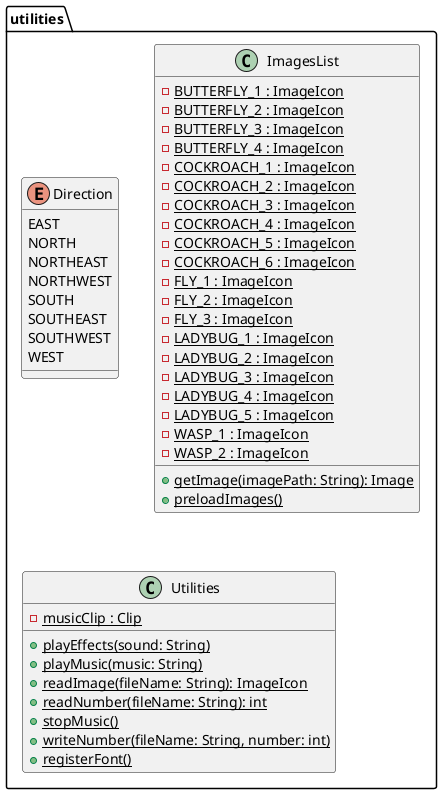 @startuml

  namespace utilities {
      enum Direction {
        EAST
        NORTH
        NORTHEAST
        NORTHWEST
        SOUTH
        SOUTHEAST
        SOUTHWEST
        WEST
      }
    }
  

  namespace utilities {
      class utilities.ImagesList {
          {static} - BUTTERFLY_1 : ImageIcon
          {static} - BUTTERFLY_2 : ImageIcon
          {static} - BUTTERFLY_3 : ImageIcon
          {static} - BUTTERFLY_4 : ImageIcon
          {static} - COCKROACH_1 : ImageIcon
          {static} - COCKROACH_2 : ImageIcon
          {static} - COCKROACH_3 : ImageIcon
          {static} - COCKROACH_4 : ImageIcon
          {static} - COCKROACH_5 : ImageIcon
          {static} - COCKROACH_6 : ImageIcon
          {static} - FLY_1 : ImageIcon
          {static} - FLY_2 : ImageIcon
          {static} - FLY_3 : ImageIcon
          {static} - LADYBUG_1 : ImageIcon
          {static} - LADYBUG_2 : ImageIcon
          {static} - LADYBUG_3 : ImageIcon
          {static} - LADYBUG_4 : ImageIcon
          {static} - LADYBUG_5 : ImageIcon
          {static} - WASP_1 : ImageIcon
          {static} - WASP_2 : ImageIcon
          {static} + getImage(imagePath: String): Image
          {static} + preloadImages()
      }
    }
  

  namespace utilities {
      class utilities.Utilities {
          {static} - musicClip : Clip
          {static} + playEffects(sound: String)
          {static} + playMusic(music: String)
          {static} + readImage(fileName: String): ImageIcon
          {static} + readNumber(fileName: String): int
          {static} + stopMusic()
          {static} + writeNumber(fileName: String, number: int)
          {static} + registerFont()
      }
    }


@enduml
